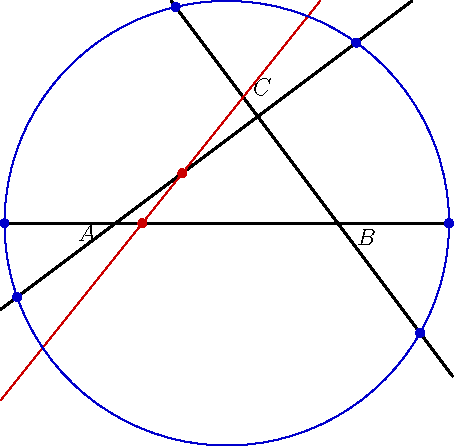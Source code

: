 import geometry;
size(8cm);

// currentcoordsys=cartesiansystem((2,1),i=(1,0.5),j=(-0.25,.75));
// show(currentcoordsys);

dotfactor *=1.5;
triangle t=triangleabc(3,4,5);
drawline(t, linewidth(bp));
label(t, alignFactor=3);

line l=line((-1,-2), (1,0.5));
draw(l, 0.8*red);
/*<asyxml><view file="modules/geometry.asy" type="point[]" signature="intersectionpoints(triangle,line,bool)"/></asyxml>*/
dot(intersectionpoints(t,l), 0.8*red);

circle C=2*circle(t);
draw(C, 0.8*blue);
/*<asyxml><view file="modules/geometry.asy" type="point[]" signature="intersectionpoints(triangle,conic,bool)"/></asyxml>*/
dot(intersectionpoints(t,C, true), 0.8*blue);
